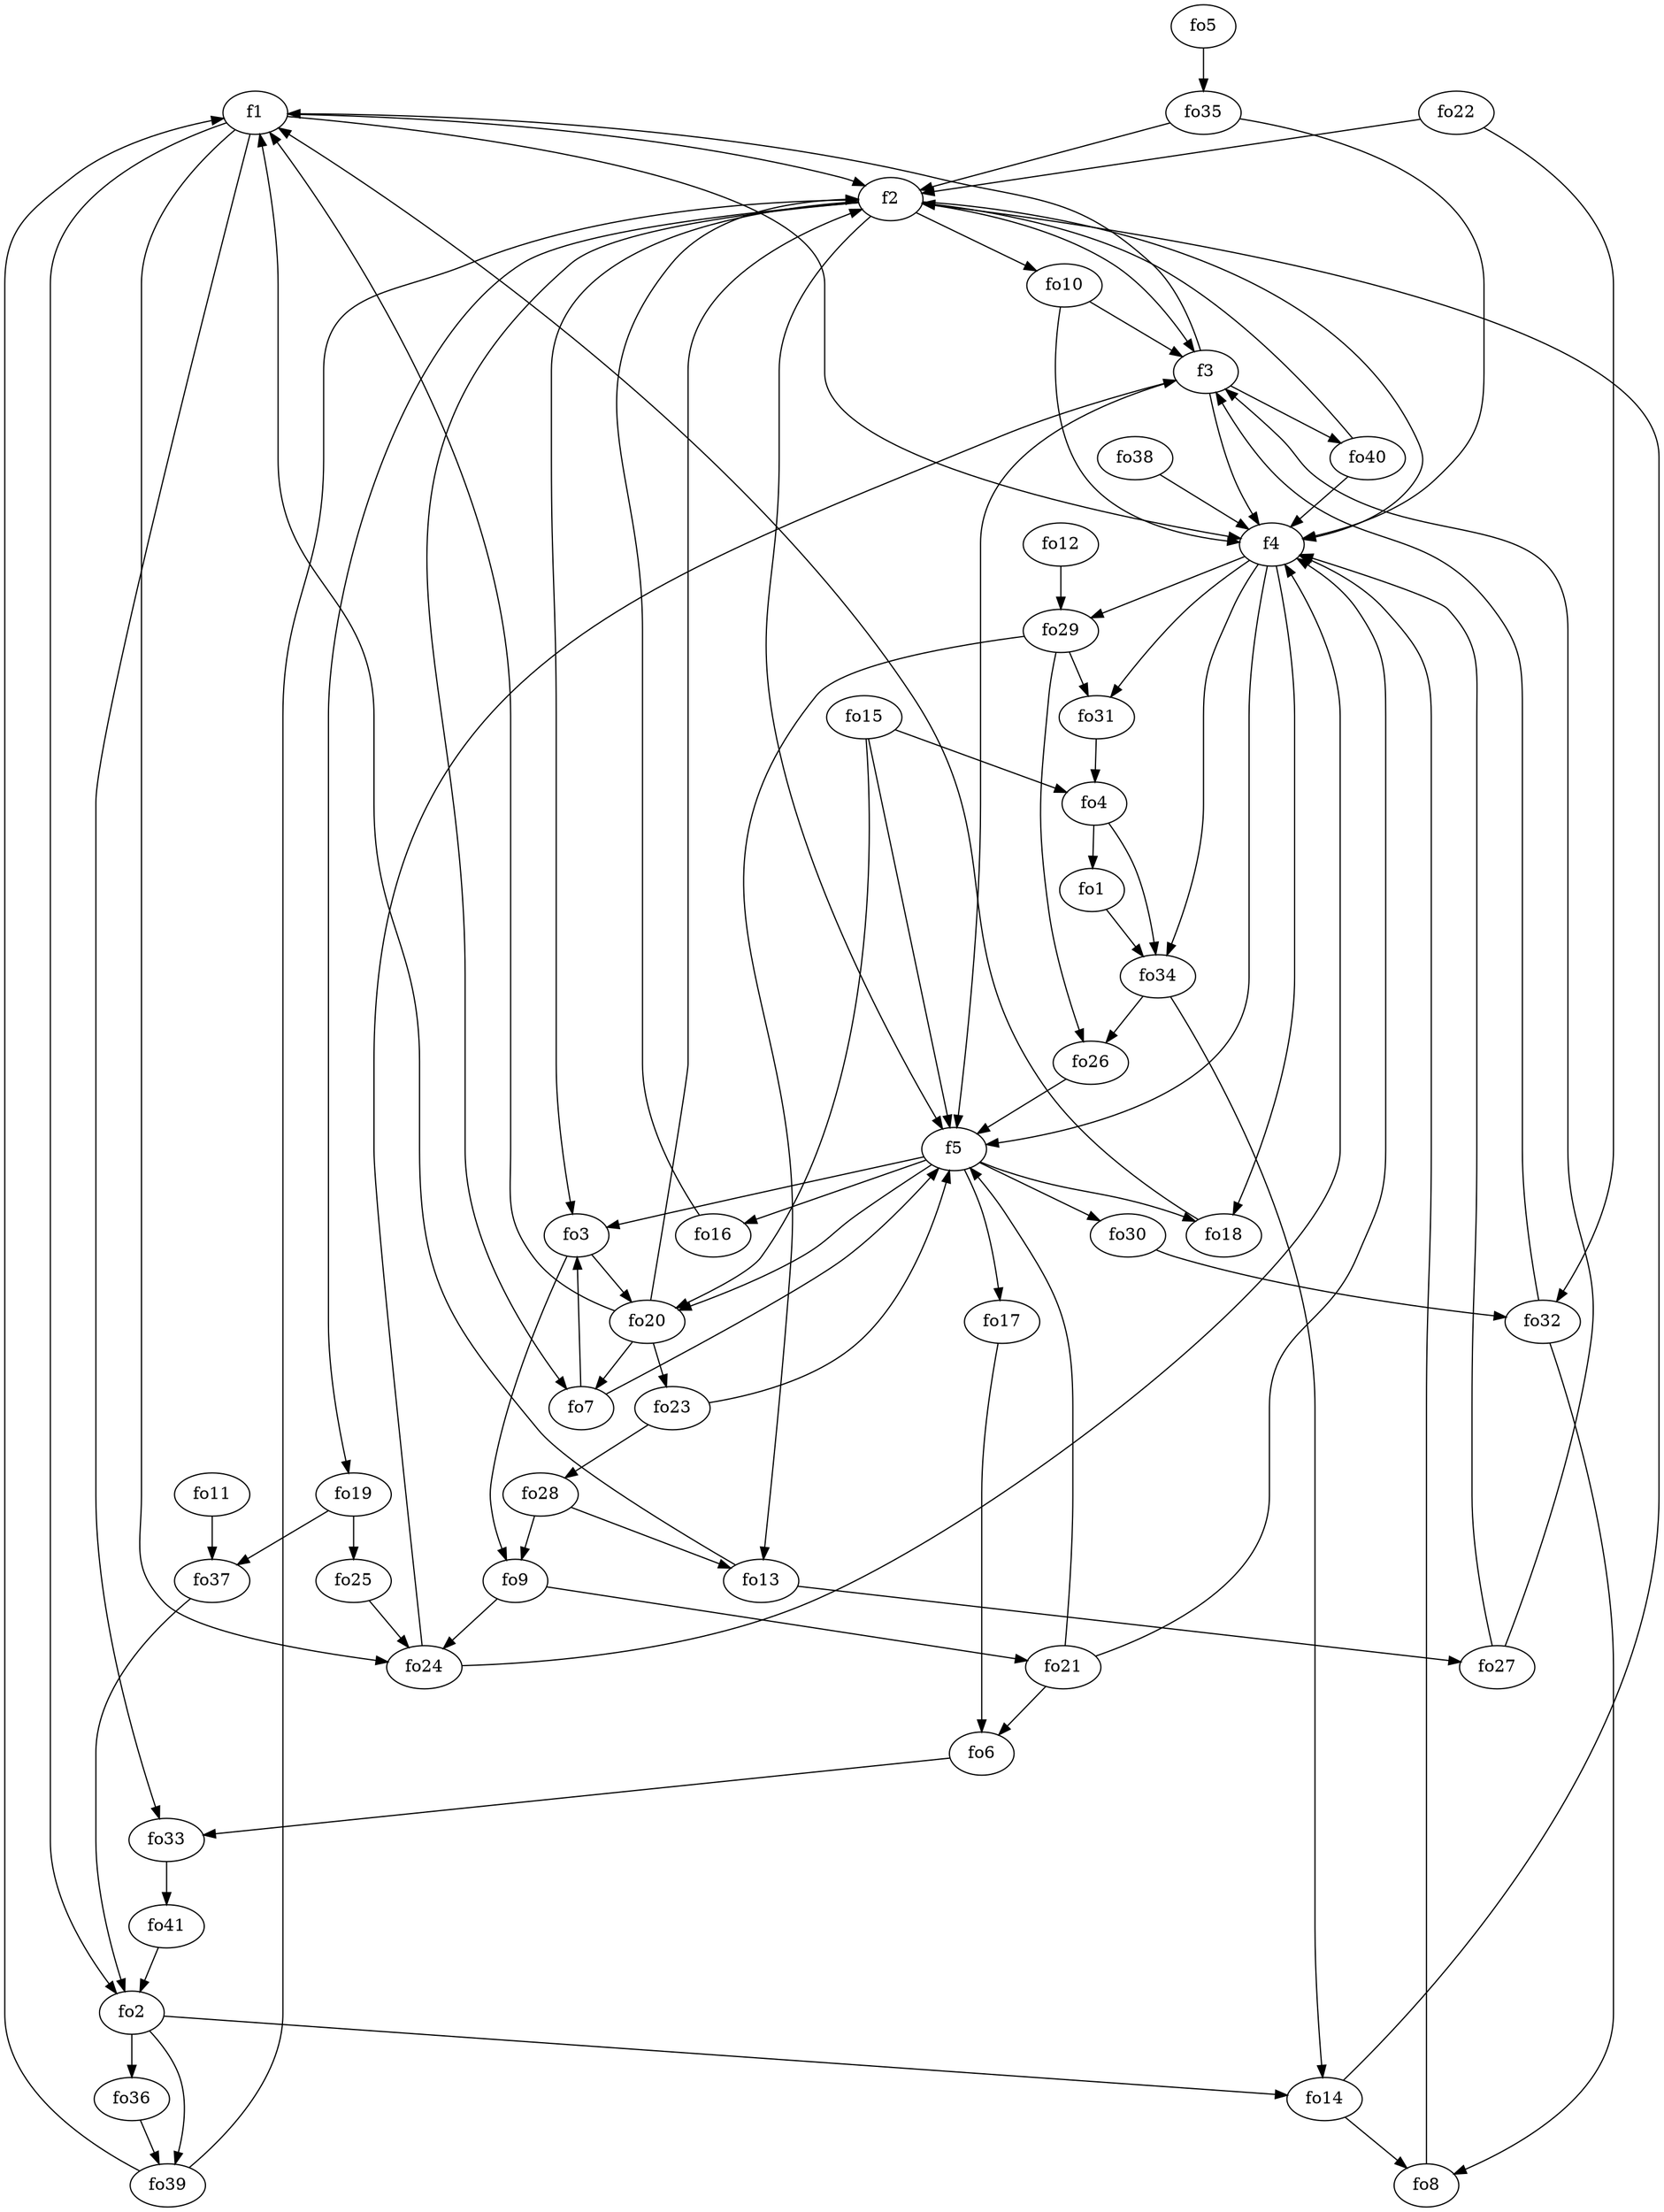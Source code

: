 strict digraph  {
f1;
f2;
f3;
f4;
f5;
fo1;
fo2;
fo3;
fo4;
fo5;
fo6;
fo7;
fo8;
fo9;
fo10;
fo11;
fo12;
fo13;
fo14;
fo15;
fo16;
fo17;
fo18;
fo19;
fo20;
fo21;
fo22;
fo23;
fo24;
fo25;
fo26;
fo27;
fo28;
fo29;
fo30;
fo31;
fo32;
fo33;
fo34;
fo35;
fo36;
fo37;
fo38;
fo39;
fo40;
fo41;
f1 -> f2  [weight=2];
f1 -> fo33  [weight=2];
f1 -> f4  [weight=2];
f1 -> fo2  [weight=2];
f1 -> fo24  [weight=2];
f2 -> fo19  [weight=2];
f2 -> fo10  [weight=2];
f2 -> f3  [weight=2];
f2 -> f4  [weight=2];
f2 -> fo3  [weight=2];
f2 -> fo7  [weight=2];
f2 -> f5  [weight=2];
f3 -> f5  [weight=2];
f3 -> f1  [weight=2];
f3 -> f4  [weight=2];
f3 -> fo40  [weight=2];
f4 -> fo31  [weight=2];
f4 -> fo34  [weight=2];
f4 -> fo29  [weight=2];
f4 -> fo18  [weight=2];
f4 -> f5  [weight=2];
f5 -> fo30  [weight=2];
f5 -> fo16  [weight=2];
f5 -> fo20  [weight=2];
f5 -> fo17  [weight=2];
f5 -> fo3  [weight=2];
f5 -> fo18  [weight=2];
fo1 -> fo34  [weight=2];
fo2 -> fo36  [weight=2];
fo2 -> fo39  [weight=2];
fo2 -> fo14  [weight=2];
fo3 -> fo20  [weight=2];
fo3 -> fo9  [weight=2];
fo4 -> fo34  [weight=2];
fo4 -> fo1  [weight=2];
fo5 -> fo35  [weight=2];
fo6 -> fo33  [weight=2];
fo7 -> f5  [weight=2];
fo7 -> fo3  [weight=2];
fo8 -> f4  [weight=2];
fo9 -> fo24  [weight=2];
fo9 -> fo21  [weight=2];
fo10 -> f4  [weight=2];
fo10 -> f3  [weight=2];
fo11 -> fo37  [weight=2];
fo12 -> fo29  [weight=2];
fo13 -> fo27  [weight=2];
fo13 -> f1  [weight=2];
fo14 -> f2  [weight=2];
fo14 -> fo8  [weight=2];
fo15 -> fo20  [weight=2];
fo15 -> f5  [weight=2];
fo15 -> fo4  [weight=2];
fo16 -> f2  [weight=2];
fo17 -> fo6  [weight=2];
fo18 -> f1  [weight=2];
fo19 -> fo37  [weight=2];
fo19 -> fo25  [weight=2];
fo20 -> fo23  [weight=2];
fo20 -> f1  [weight=2];
fo20 -> fo7  [weight=2];
fo20 -> f2  [weight=2];
fo21 -> fo6  [weight=2];
fo21 -> f4  [weight=2];
fo21 -> f5  [weight=2];
fo22 -> fo32  [weight=2];
fo22 -> f2  [weight=2];
fo23 -> f5  [weight=2];
fo23 -> fo28  [weight=2];
fo24 -> f4  [weight=2];
fo24 -> f3  [weight=2];
fo25 -> fo24  [weight=2];
fo26 -> f5  [weight=2];
fo27 -> f4  [weight=2];
fo27 -> f3  [weight=2];
fo28 -> fo9  [weight=2];
fo28 -> fo13  [weight=2];
fo29 -> fo26  [weight=2];
fo29 -> fo13  [weight=2];
fo29 -> fo31  [weight=2];
fo30 -> fo32  [weight=2];
fo31 -> fo4  [weight=2];
fo32 -> fo8  [weight=2];
fo32 -> f3  [weight=2];
fo33 -> fo41  [weight=2];
fo34 -> fo26  [weight=2];
fo34 -> fo14  [weight=2];
fo35 -> f4  [weight=2];
fo35 -> f2  [weight=2];
fo36 -> fo39  [weight=2];
fo37 -> fo2  [weight=2];
fo38 -> f4  [weight=2];
fo39 -> f2  [weight=2];
fo39 -> f1  [weight=2];
fo40 -> f4  [weight=2];
fo40 -> f2  [weight=2];
fo41 -> fo2  [weight=2];
}
